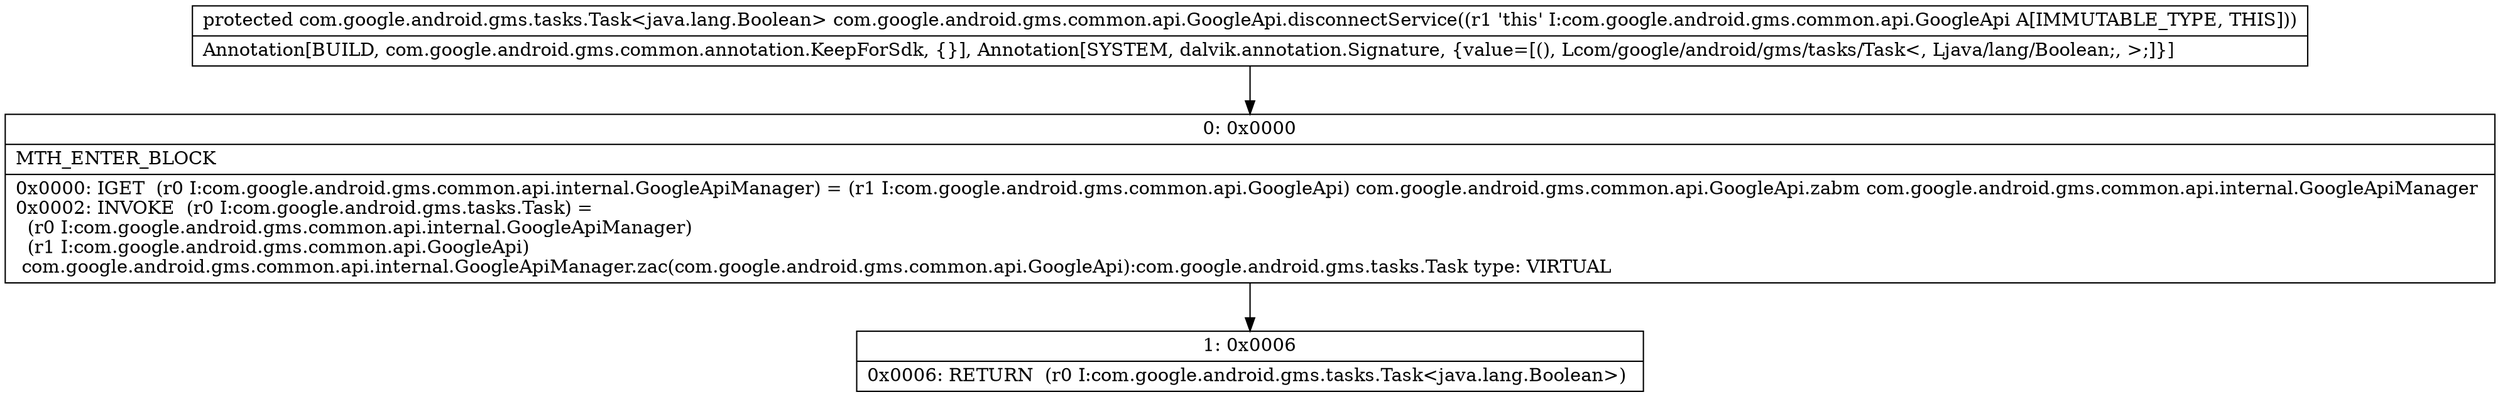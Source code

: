 digraph "CFG forcom.google.android.gms.common.api.GoogleApi.disconnectService()Lcom\/google\/android\/gms\/tasks\/Task;" {
Node_0 [shape=record,label="{0\:\ 0x0000|MTH_ENTER_BLOCK\l|0x0000: IGET  (r0 I:com.google.android.gms.common.api.internal.GoogleApiManager) = (r1 I:com.google.android.gms.common.api.GoogleApi) com.google.android.gms.common.api.GoogleApi.zabm com.google.android.gms.common.api.internal.GoogleApiManager \l0x0002: INVOKE  (r0 I:com.google.android.gms.tasks.Task) = \l  (r0 I:com.google.android.gms.common.api.internal.GoogleApiManager)\l  (r1 I:com.google.android.gms.common.api.GoogleApi)\l com.google.android.gms.common.api.internal.GoogleApiManager.zac(com.google.android.gms.common.api.GoogleApi):com.google.android.gms.tasks.Task type: VIRTUAL \l}"];
Node_1 [shape=record,label="{1\:\ 0x0006|0x0006: RETURN  (r0 I:com.google.android.gms.tasks.Task\<java.lang.Boolean\>) \l}"];
MethodNode[shape=record,label="{protected com.google.android.gms.tasks.Task\<java.lang.Boolean\> com.google.android.gms.common.api.GoogleApi.disconnectService((r1 'this' I:com.google.android.gms.common.api.GoogleApi A[IMMUTABLE_TYPE, THIS]))  | Annotation[BUILD, com.google.android.gms.common.annotation.KeepForSdk, \{\}], Annotation[SYSTEM, dalvik.annotation.Signature, \{value=[(), Lcom\/google\/android\/gms\/tasks\/Task\<, Ljava\/lang\/Boolean;, \>;]\}]\l}"];
MethodNode -> Node_0;
Node_0 -> Node_1;
}

